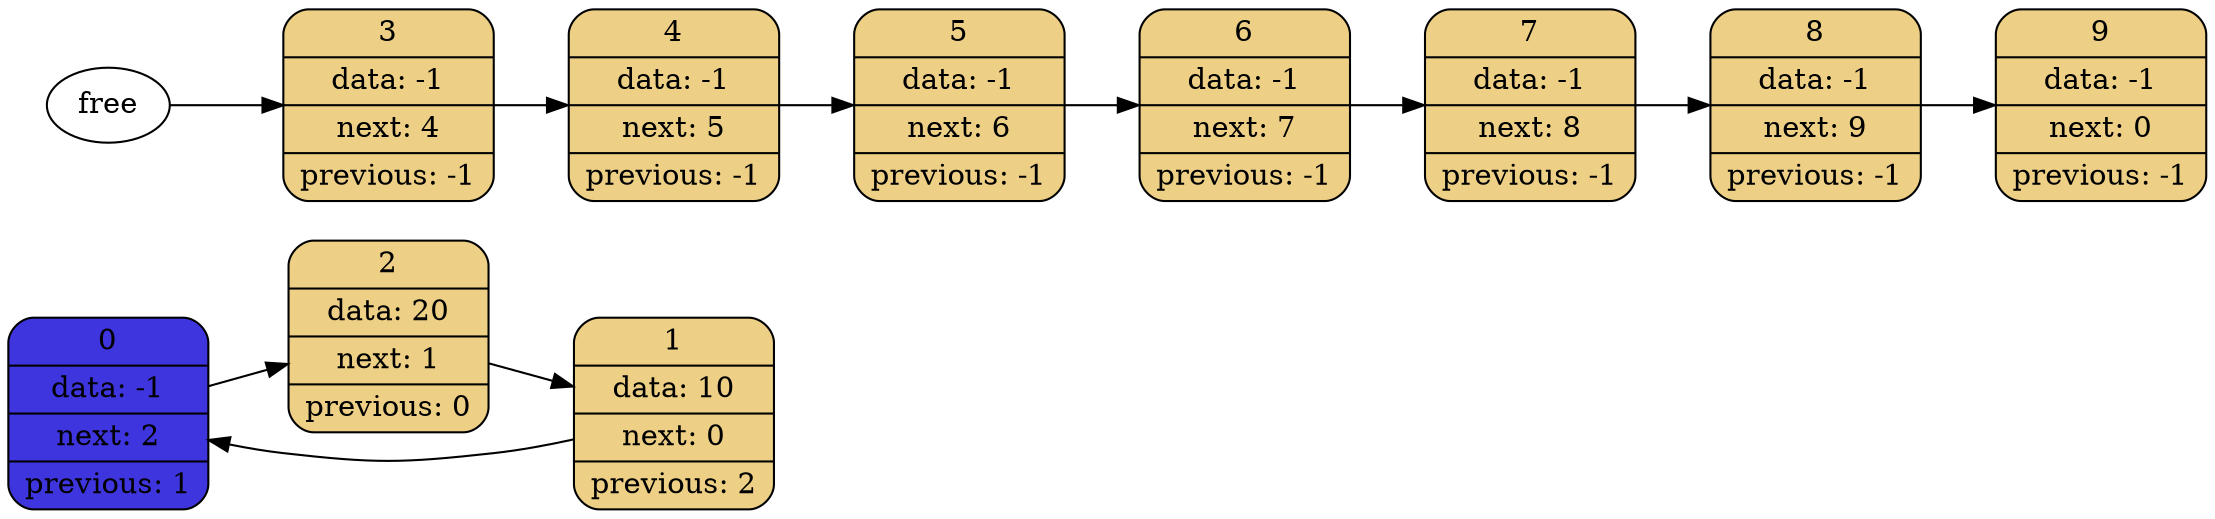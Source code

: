 digraph list {
    rankdir = LR
    node0 [shape = Mrecord, style = "filled", label = "0 | data: -1| next: 2 | previous: 1", fillcolor = "#3e35de"]
    node1 [shape = Mrecord, style = "filled", label = "1 | data: 10 | next: 0 | previous: 2", fillcolor = "#edd085"]
    node2 [shape = Mrecord, style = "filled", label = "2 | data: 20 | next: 1 | previous: 0", fillcolor = "#edd085"]
    node3 [shape = Mrecord, style = "filled", label = "3 | data: -1 | next: 4 | previous: -1", fillcolor = "#edd085"]
    node4 [shape = Mrecord, style = "filled", label = "4 | data: -1 | next: 5 | previous: -1", fillcolor = "#edd085"]
    node5 [shape = Mrecord, style = "filled", label = "5 | data: -1 | next: 6 | previous: -1", fillcolor = "#edd085"]
    node6 [shape = Mrecord, style = "filled", label = "6 | data: -1 | next: 7 | previous: -1", fillcolor = "#edd085"]
    node7 [shape = Mrecord, style = "filled", label = "7 | data: -1 | next: 8 | previous: -1", fillcolor = "#edd085"]
    node8 [shape = Mrecord, style = "filled", label = "8 | data: -1 | next: 9 | previous: -1", fillcolor = "#edd085"]
    node9 [shape = Mrecord, style = "filled", label = "9 | data: -1 | next: 0 | previous: -1", fillcolor = "#edd085"]
    free [fillcolor = "black", color = "black"]
    node0 -> node2[color = "black"]
    node2 -> node1[color = "black"]
    node1 -> node0[color = "black"]
    free -> node3[color = "black"]
    node3 -> node4[color = "black"]
    node4 -> node5[color = "black"]
    node5 -> node6[color = "black"]
    node6 -> node7[color = "black"]
    node7 -> node8[color = "black"]
    node8 -> node9[color = "black"]
}